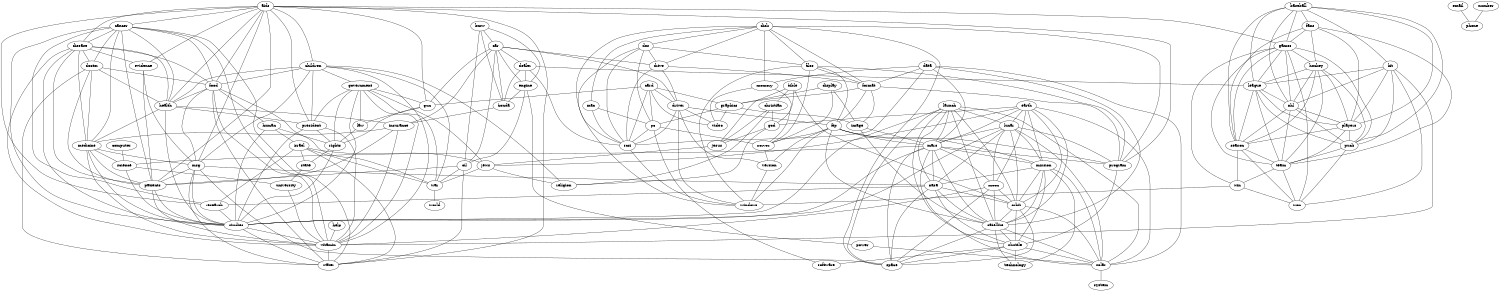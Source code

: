 graph G {
center = 1;
size="10,10";
1 [ label = "aids" ];
2 [ label = "baseball" ];
3 [ label = "bible" ];
4 [ label = "bmw" ];
5 [ label = "cancer" ];
6 [ label = "car" ];
7 [ label = "card" ];
8 [ label = "children" ];
9 [ label = "christian" ];
10 [ label = "computer" ];
11 [ label = "data" ];
12 [ label = "dealer" ];
13 [ label = "disease" ];
14 [ label = "disk" ];
15 [ label = "display" ];
16 [ label = "doctor" ];
17 [ label = "dos" ];
18 [ label = "drive" ];
19 [ label = "driver" ];
20 [ label = "earth" ];
21 [ label = "email" ];
22 [ label = "engine" ];
23 [ label = "evidence" ];
24 [ label = "fans" ];
25 [ label = "files" ];
26 [ label = "food" ];
27 [ label = "format" ];
28 [ label = "ftp" ];
29 [ label = "games" ];
30 [ label = "god" ];
31 [ label = "government" ];
32 [ label = "graphics" ];
33 [ label = "gun" ];
34 [ label = "health" ];
35 [ label = "help" ];
36 [ label = "hit" ];
37 [ label = "hockey" ];
38 [ label = "honda" ];
39 [ label = "human" ];
40 [ label = "image" ];
41 [ label = "insurance" ];
42 [ label = "israel" ];
43 [ label = "jesus" ];
44 [ label = "jews" ];
45 [ label = "launch" ];
46 [ label = "law" ];
47 [ label = "league" ];
48 [ label = "lunar" ];
49 [ label = "mac" ];
50 [ label = "mars" ];
51 [ label = "medicine" ];
52 [ label = "memory" ];
53 [ label = "mission" ];
54 [ label = "moon" ];
55 [ label = "msg" ];
56 [ label = "nasa" ];
57 [ label = "nhl" ];
58 [ label = "number" ];
59 [ label = "oil" ];
60 [ label = "orbit" ];
61 [ label = "patients" ];
62 [ label = "pc" ];
63 [ label = "phone" ];
64 [ label = "players" ];
65 [ label = "power" ];
66 [ label = "president" ];
67 [ label = "program" ];
68 [ label = "puck" ];
69 [ label = "religion" ];
70 [ label = "research" ];
71 [ label = "rights" ];
72 [ label = "satellite" ];
73 [ label = "science" ];
74 [ label = "scsi" ];
75 [ label = "season" ];
76 [ label = "server" ];
77 [ label = "shuttle" ];
78 [ label = "software" ];
79 [ label = "solar" ];
80 [ label = "space" ];
81 [ label = "state" ];
82 [ label = "studies" ];
83 [ label = "system" ];
84 [ label = "team" ];
85 [ label = "technology" ];
86 [ label = "university" ];
87 [ label = "version" ];
88 [ label = "video" ];
89 [ label = "vitamin" ];
90 [ label = "war" ];
91 [ label = "water" ];
92 [ label = "win" ];
93 [ label = "windows" ];
94 [ label = "won" ];
95 [ label = "world" ];
1 -- 5 [dir=none];
1 -- 8 [dir=none];
1 -- 13 [dir=none];
1 -- 23 [dir=none];
1 -- 26 [dir=none];
1 -- 29 [dir=none];
1 -- 33 [dir=none];
1 -- 34 [dir=none];
1 -- 55 [dir=none];
1 -- 61 [dir=none];
1 -- 66 [dir=none];
1 -- 67 [dir=none];
1 -- 70 [dir=none];
1 -- 91 [dir=none];
2 -- 24 [dir=none];
2 -- 29 [dir=none];
2 -- 36 [dir=none];
2 -- 47 [dir=none];
2 -- 57 [dir=none];
2 -- 64 [dir=none];
2 -- 68 [dir=none];
2 -- 75 [dir=none];
3 -- 9 [dir=none];
3 -- 30 [dir=none];
3 -- 43 [dir=none];
3 -- 60 [dir=none];
4 -- 6 [dir=none];
4 -- 22 [dir=none];
4 -- 38 [dir=none];
4 -- 59 [dir=none];
5 -- 13 [dir=none];
5 -- 16 [dir=none];
5 -- 26 [dir=none];
5 -- 34 [dir=none];
5 -- 51 [dir=none];
5 -- 61 [dir=none];
5 -- 70 [dir=none];
5 -- 82 [dir=none];
5 -- 89 [dir=none];
5 -- 91 [dir=none];
6 -- 12 [dir=none];
6 -- 18 [dir=none];
6 -- 19 [dir=none];
6 -- 22 [dir=none];
6 -- 33 [dir=none];
6 -- 38 [dir=none];
6 -- 41 [dir=none];
6 -- 59 [dir=none];
7 -- 19 [dir=none];
7 -- 32 [dir=none];
7 -- 33 [dir=none];
7 -- 62 [dir=none];
7 -- 74 [dir=none];
7 -- 88 [dir=none];
8 -- 26 [dir=none];
8 -- 31 [dir=none];
8 -- 34 [dir=none];
8 -- 55 [dir=none];
8 -- 66 [dir=none];
8 -- 69 [dir=none];
8 -- 89 [dir=none];
8 -- 90 [dir=none];
9 -- 30 [dir=none];
9 -- 43 [dir=none];
9 -- 69 [dir=none];
10 -- 73 [dir=none];
11 -- 27 [dir=none];
11 -- 50 [dir=none];
11 -- 52 [dir=none];
11 -- 72 [dir=none];
11 -- 74 [dir=none];
11 -- 79 [dir=none];
12 -- 22 [dir=none];
12 -- 38 [dir=none];
12 -- 47 [dir=none];
12 -- 74 [dir=none];
13 -- 16 [dir=none];
13 -- 23 [dir=none];
13 -- 26 [dir=none];
13 -- 34 [dir=none];
13 -- 51 [dir=none];
13 -- 61 [dir=none];
13 -- 82 [dir=none];
13 -- 89 [dir=none];
14 -- 17 [dir=none];
14 -- 18 [dir=none];
14 -- 25 [dir=none];
14 -- 27 [dir=none];
14 -- 49 [dir=none];
14 -- 52 [dir=none];
14 -- 67 [dir=none];
14 -- 74 [dir=none];
14 -- 80 [dir=none];
15 -- 32 [dir=none];
15 -- 40 [dir=none];
15 -- 76 [dir=none];
16 -- 26 [dir=none];
16 -- 34 [dir=none];
16 -- 51 [dir=none];
16 -- 61 [dir=none];
16 -- 91 [dir=none];
17 -- 18 [dir=none];
17 -- 25 [dir=none];
17 -- 62 [dir=none];
17 -- 74 [dir=none];
17 -- 93 [dir=none];
18 -- 19 [dir=none];
18 -- 27 [dir=none];
18 -- 74 [dir=none];
19 -- 28 [dir=none];
19 -- 74 [dir=none];
19 -- 87 [dir=none];
19 -- 88 [dir=none];
19 -- 93 [dir=none];
20 -- 30 [dir=none];
20 -- 44 [dir=none];
20 -- 48 [dir=none];
20 -- 50 [dir=none];
20 -- 53 [dir=none];
20 -- 54 [dir=none];
20 -- 60 [dir=none];
20 -- 72 [dir=none];
20 -- 79 [dir=none];
21 -- 63 [dir=none];
22 -- 38 [dir=none];
22 -- 59 [dir=none];
22 -- 65 [dir=none];
23 -- 55 [dir=none];
23 -- 61 [dir=none];
24 -- 29 [dir=none];
24 -- 37 [dir=none];
24 -- 64 [dir=none];
24 -- 75 [dir=none];
24 -- 84 [dir=none];
25 -- 27 [dir=none];
25 -- 28 [dir=none];
25 -- 67 [dir=none];
25 -- 76 [dir=none];
25 -- 93 [dir=none];
26 -- 34 [dir=none];
26 -- 39 [dir=none];
26 -- 55 [dir=none];
26 -- 89 [dir=none];
26 -- 90 [dir=none];
26 -- 91 [dir=none];
27 -- 28 [dir=none];
27 -- 32 [dir=none];
27 -- 40 [dir=none];
27 -- 67 [dir=none];
28 -- 50 [dir=none];
28 -- 53 [dir=none];
28 -- 67 [dir=none];
28 -- 72 [dir=none];
28 -- 76 [dir=none];
28 -- 87 [dir=none];
28 -- 93 [dir=none];
29 -- 37 [dir=none];
29 -- 47 [dir=none];
29 -- 57 [dir=none];
29 -- 68 [dir=none];
29 -- 75 [dir=none];
29 -- 84 [dir=none];
29 -- 92 [dir=none];
29 -- 94 [dir=none];
30 -- 43 [dir=none];
30 -- 69 [dir=none];
31 -- 33 [dir=none];
31 -- 44 [dir=none];
31 -- 46 [dir=none];
31 -- 66 [dir=none];
31 -- 71 [dir=none];
31 -- 82 [dir=none];
31 -- 89 [dir=none];
31 -- 90 [dir=none];
32 -- 40 [dir=none];
32 -- 62 [dir=none];
32 -- 88 [dir=none];
33 -- 46 [dir=none];
33 -- 71 [dir=none];
34 -- 41 [dir=none];
34 -- 51 [dir=none];
34 -- 66 [dir=none];
34 -- 82 [dir=none];
35 -- 89 [dir=none];
36 -- 47 [dir=none];
36 -- 57 [dir=none];
36 -- 64 [dir=none];
36 -- 68 [dir=none];
36 -- 89 [dir=none];
36 -- 94 [dir=none];
37 -- 47 [dir=none];
37 -- 57 [dir=none];
37 -- 64 [dir=none];
37 -- 68 [dir=none];
37 -- 75 [dir=none];
37 -- 84 [dir=none];
38 -- 41 [dir=none];
39 -- 42 [dir=none];
39 -- 71 [dir=none];
39 -- 82 [dir=none];
40 -- 50 [dir=none];
40 -- 72 [dir=none];
41 -- 51 [dir=none];
41 -- 61 [dir=none];
41 -- 89 [dir=none];
42 -- 44 [dir=none];
42 -- 70 [dir=none];
42 -- 81 [dir=none];
42 -- 90 [dir=none];
42 -- 91 [dir=none];
43 -- 44 [dir=none];
44 -- 69 [dir=none];
44 -- 90 [dir=none];
45 -- 48 [dir=none];
45 -- 50 [dir=none];
45 -- 56 [dir=none];
45 -- 60 [dir=none];
45 -- 72 [dir=none];
45 -- 77 [dir=none];
45 -- 79 [dir=none];
45 -- 80 [dir=none];
45 -- 82 [dir=none];
46 -- 71 [dir=none];
47 -- 57 [dir=none];
47 -- 64 [dir=none];
47 -- 68 [dir=none];
47 -- 75 [dir=none];
47 -- 84 [dir=none];
48 -- 50 [dir=none];
48 -- 53 [dir=none];
48 -- 54 [dir=none];
48 -- 56 [dir=none];
48 -- 60 [dir=none];
48 -- 67 [dir=none];
48 -- 79 [dir=none];
48 -- 82 [dir=none];
49 -- 62 [dir=none];
49 -- 74 [dir=none];
50 -- 53 [dir=none];
50 -- 54 [dir=none];
50 -- 56 [dir=none];
50 -- 67 [dir=none];
50 -- 72 [dir=none];
50 -- 73 [dir=none];
50 -- 79 [dir=none];
50 -- 80 [dir=none];
50 -- 82 [dir=none];
51 -- 55 [dir=none];
51 -- 61 [dir=none];
51 -- 73 [dir=none];
51 -- 82 [dir=none];
51 -- 89 [dir=none];
52 -- 76 [dir=none];
52 -- 88 [dir=none];
53 -- 56 [dir=none];
53 -- 60 [dir=none];
53 -- 72 [dir=none];
53 -- 77 [dir=none];
53 -- 79 [dir=none];
53 -- 85 [dir=none];
54 -- 60 [dir=none];
54 -- 72 [dir=none];
54 -- 80 [dir=none];
54 -- 89 [dir=none];
55 -- 56 [dir=none];
55 -- 61 [dir=none];
55 -- 80 [dir=none];
55 -- 82 [dir=none];
55 -- 91 [dir=none];
56 -- 60 [dir=none];
56 -- 70 [dir=none];
56 -- 72 [dir=none];
56 -- 77 [dir=none];
56 -- 80 [dir=none];
57 -- 64 [dir=none];
57 -- 68 [dir=none];
57 -- 75 [dir=none];
57 -- 84 [dir=none];
58 -- 63 [dir=none];
59 -- 61 [dir=none];
59 -- 90 [dir=none];
59 -- 91 [dir=none];
60 -- 72 [dir=none];
60 -- 77 [dir=none];
60 -- 79 [dir=none];
60 -- 80 [dir=none];
61 -- 82 [dir=none];
61 -- 89 [dir=none];
62 -- 74 [dir=none];
62 -- 76 [dir=none];
62 -- 78 [dir=none];
64 -- 68 [dir=none];
64 -- 75 [dir=none];
64 -- 84 [dir=none];
65 -- 79 [dir=none];
66 -- 71 [dir=none];
66 -- 82 [dir=none];
66 -- 89 [dir=none];
67 -- 77 [dir=none];
68 -- 84 [dir=none];
68 -- 94 [dir=none];
70 -- 82 [dir=none];
71 -- 81 [dir=none];
71 -- 82 [dir=none];
72 -- 77 [dir=none];
72 -- 79 [dir=none];
72 -- 80 [dir=none];
72 -- 85 [dir=none];
73 -- 82 [dir=none];
73 -- 86 [dir=none];
74 -- 93 [dir=none];
75 -- 84 [dir=none];
75 -- 92 [dir=none];
75 -- 94 [dir=none];
76 -- 87 [dir=none];
77 -- 78 [dir=none];
77 -- 79 [dir=none];
77 -- 80 [dir=none];
77 -- 85 [dir=none];
79 -- 83 [dir=none];
81 -- 86 [dir=none];
82 -- 89 [dir=none];
82 -- 91 [dir=none];
84 -- 92 [dir=none];
84 -- 94 [dir=none];
86 -- 89 [dir=none];
87 -- 93 [dir=none];
89 -- 91 [dir=none];
90 -- 95 [dir=none];
92 -- 93 [dir=none];
92 -- 94 [dir=none];
}
